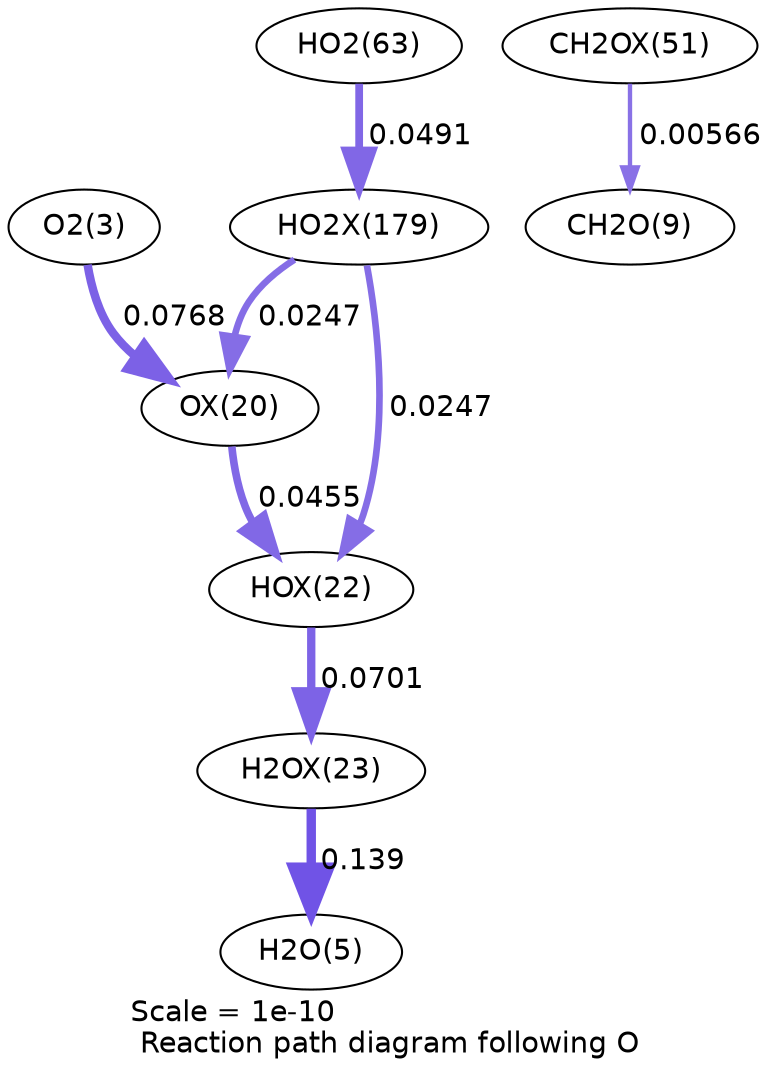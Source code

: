digraph reaction_paths {
center=1;
s5 -> s58[fontname="Helvetica", penwidth=4.06, arrowsize=2.03, color="0.7, 0.577, 0.9"
, label=" 0.0768"];
s58 -> s60[fontname="Helvetica", penwidth=3.67, arrowsize=1.83, color="0.7, 0.545, 0.9"
, label=" 0.0455"];
s76 -> s58[fontname="Helvetica", penwidth=3.2, arrowsize=1.6, color="0.7, 0.525, 0.9"
, label=" 0.0247"];
s60 -> s61[fontname="Helvetica", penwidth=3.99, arrowsize=2, color="0.7, 0.57, 0.9"
, label=" 0.0701"];
s76 -> s60[fontname="Helvetica", penwidth=3.2, arrowsize=1.6, color="0.7, 0.525, 0.9"
, label=" 0.0247"];
s61 -> s7[fontname="Helvetica", penwidth=4.51, arrowsize=2.26, color="0.7, 0.639, 0.9"
, label=" 0.139"];
s71 -> s11[fontname="Helvetica", penwidth=2.09, arrowsize=1.05, color="0.7, 0.506, 0.9"
, label=" 0.00566"];
s29 -> s76[fontname="Helvetica", penwidth=3.72, arrowsize=1.86, color="0.7, 0.549, 0.9"
, label=" 0.0491"];
s5 [ fontname="Helvetica", label="O2(3)"];
s7 [ fontname="Helvetica", label="H2O(5)"];
s11 [ fontname="Helvetica", label="CH2O(9)"];
s29 [ fontname="Helvetica", label="HO2(63)"];
s58 [ fontname="Helvetica", label="OX(20)"];
s60 [ fontname="Helvetica", label="HOX(22)"];
s61 [ fontname="Helvetica", label="H2OX(23)"];
s71 [ fontname="Helvetica", label="CH2OX(51)"];
s76 [ fontname="Helvetica", label="HO2X(179)"];
 label = "Scale = 1e-10\l Reaction path diagram following O";
 fontname = "Helvetica";
}
